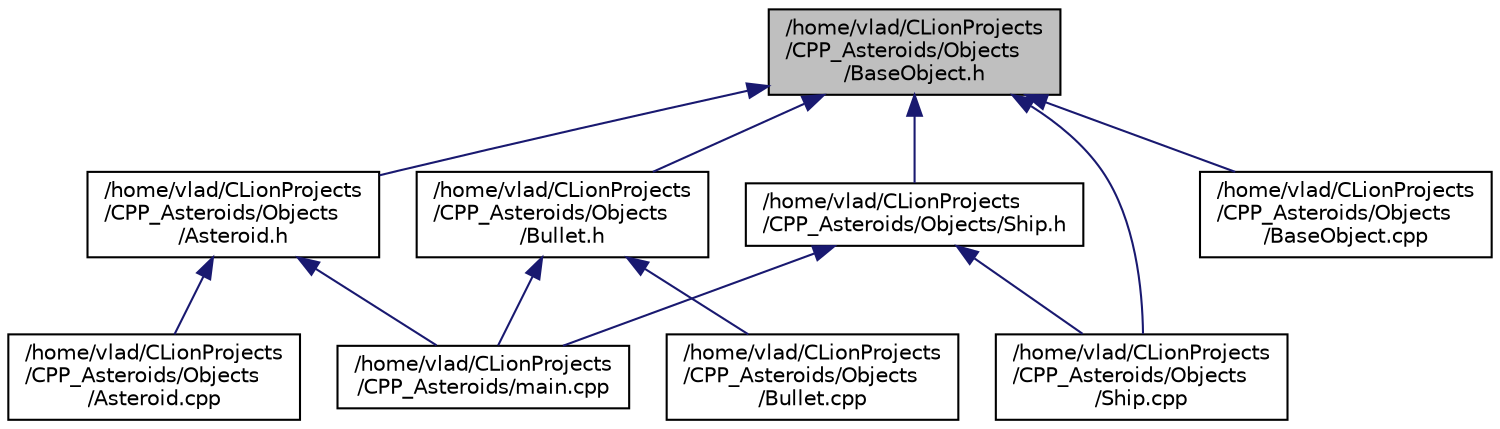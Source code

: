 digraph "/home/vlad/CLionProjects/CPP_Asteroids/Objects/BaseObject.h"
{
 // LATEX_PDF_SIZE
  edge [fontname="Helvetica",fontsize="10",labelfontname="Helvetica",labelfontsize="10"];
  node [fontname="Helvetica",fontsize="10",shape=record];
  Node1 [label="/home/vlad/CLionProjects\l/CPP_Asteroids/Objects\l/BaseObject.h",height=0.2,width=0.4,color="black", fillcolor="grey75", style="filled", fontcolor="black",tooltip=" "];
  Node1 -> Node2 [dir="back",color="midnightblue",fontsize="10",style="solid",fontname="Helvetica"];
  Node2 [label="/home/vlad/CLionProjects\l/CPP_Asteroids/Objects/Ship.h",height=0.2,width=0.4,color="black", fillcolor="white", style="filled",URL="$Ship_8h.html",tooltip=" "];
  Node2 -> Node3 [dir="back",color="midnightblue",fontsize="10",style="solid",fontname="Helvetica"];
  Node3 [label="/home/vlad/CLionProjects\l/CPP_Asteroids/main.cpp",height=0.2,width=0.4,color="black", fillcolor="white", style="filled",URL="$main_8cpp.html",tooltip=" "];
  Node2 -> Node4 [dir="back",color="midnightblue",fontsize="10",style="solid",fontname="Helvetica"];
  Node4 [label="/home/vlad/CLionProjects\l/CPP_Asteroids/Objects\l/Ship.cpp",height=0.2,width=0.4,color="black", fillcolor="white", style="filled",URL="$Ship_8cpp.html",tooltip=" "];
  Node1 -> Node5 [dir="back",color="midnightblue",fontsize="10",style="solid",fontname="Helvetica"];
  Node5 [label="/home/vlad/CLionProjects\l/CPP_Asteroids/Objects\l/Asteroid.h",height=0.2,width=0.4,color="black", fillcolor="white", style="filled",URL="$Asteroid_8h.html",tooltip=" "];
  Node5 -> Node3 [dir="back",color="midnightblue",fontsize="10",style="solid",fontname="Helvetica"];
  Node5 -> Node6 [dir="back",color="midnightblue",fontsize="10",style="solid",fontname="Helvetica"];
  Node6 [label="/home/vlad/CLionProjects\l/CPP_Asteroids/Objects\l/Asteroid.cpp",height=0.2,width=0.4,color="black", fillcolor="white", style="filled",URL="$Asteroid_8cpp.html",tooltip=" "];
  Node1 -> Node7 [dir="back",color="midnightblue",fontsize="10",style="solid",fontname="Helvetica"];
  Node7 [label="/home/vlad/CLionProjects\l/CPP_Asteroids/Objects\l/Bullet.h",height=0.2,width=0.4,color="black", fillcolor="white", style="filled",URL="$Bullet_8h.html",tooltip=" "];
  Node7 -> Node3 [dir="back",color="midnightblue",fontsize="10",style="solid",fontname="Helvetica"];
  Node7 -> Node8 [dir="back",color="midnightblue",fontsize="10",style="solid",fontname="Helvetica"];
  Node8 [label="/home/vlad/CLionProjects\l/CPP_Asteroids/Objects\l/Bullet.cpp",height=0.2,width=0.4,color="black", fillcolor="white", style="filled",URL="$Bullet_8cpp.html",tooltip=" "];
  Node1 -> Node9 [dir="back",color="midnightblue",fontsize="10",style="solid",fontname="Helvetica"];
  Node9 [label="/home/vlad/CLionProjects\l/CPP_Asteroids/Objects\l/BaseObject.cpp",height=0.2,width=0.4,color="black", fillcolor="white", style="filled",URL="$BaseObject_8cpp.html",tooltip=" "];
  Node1 -> Node4 [dir="back",color="midnightblue",fontsize="10",style="solid",fontname="Helvetica"];
}
